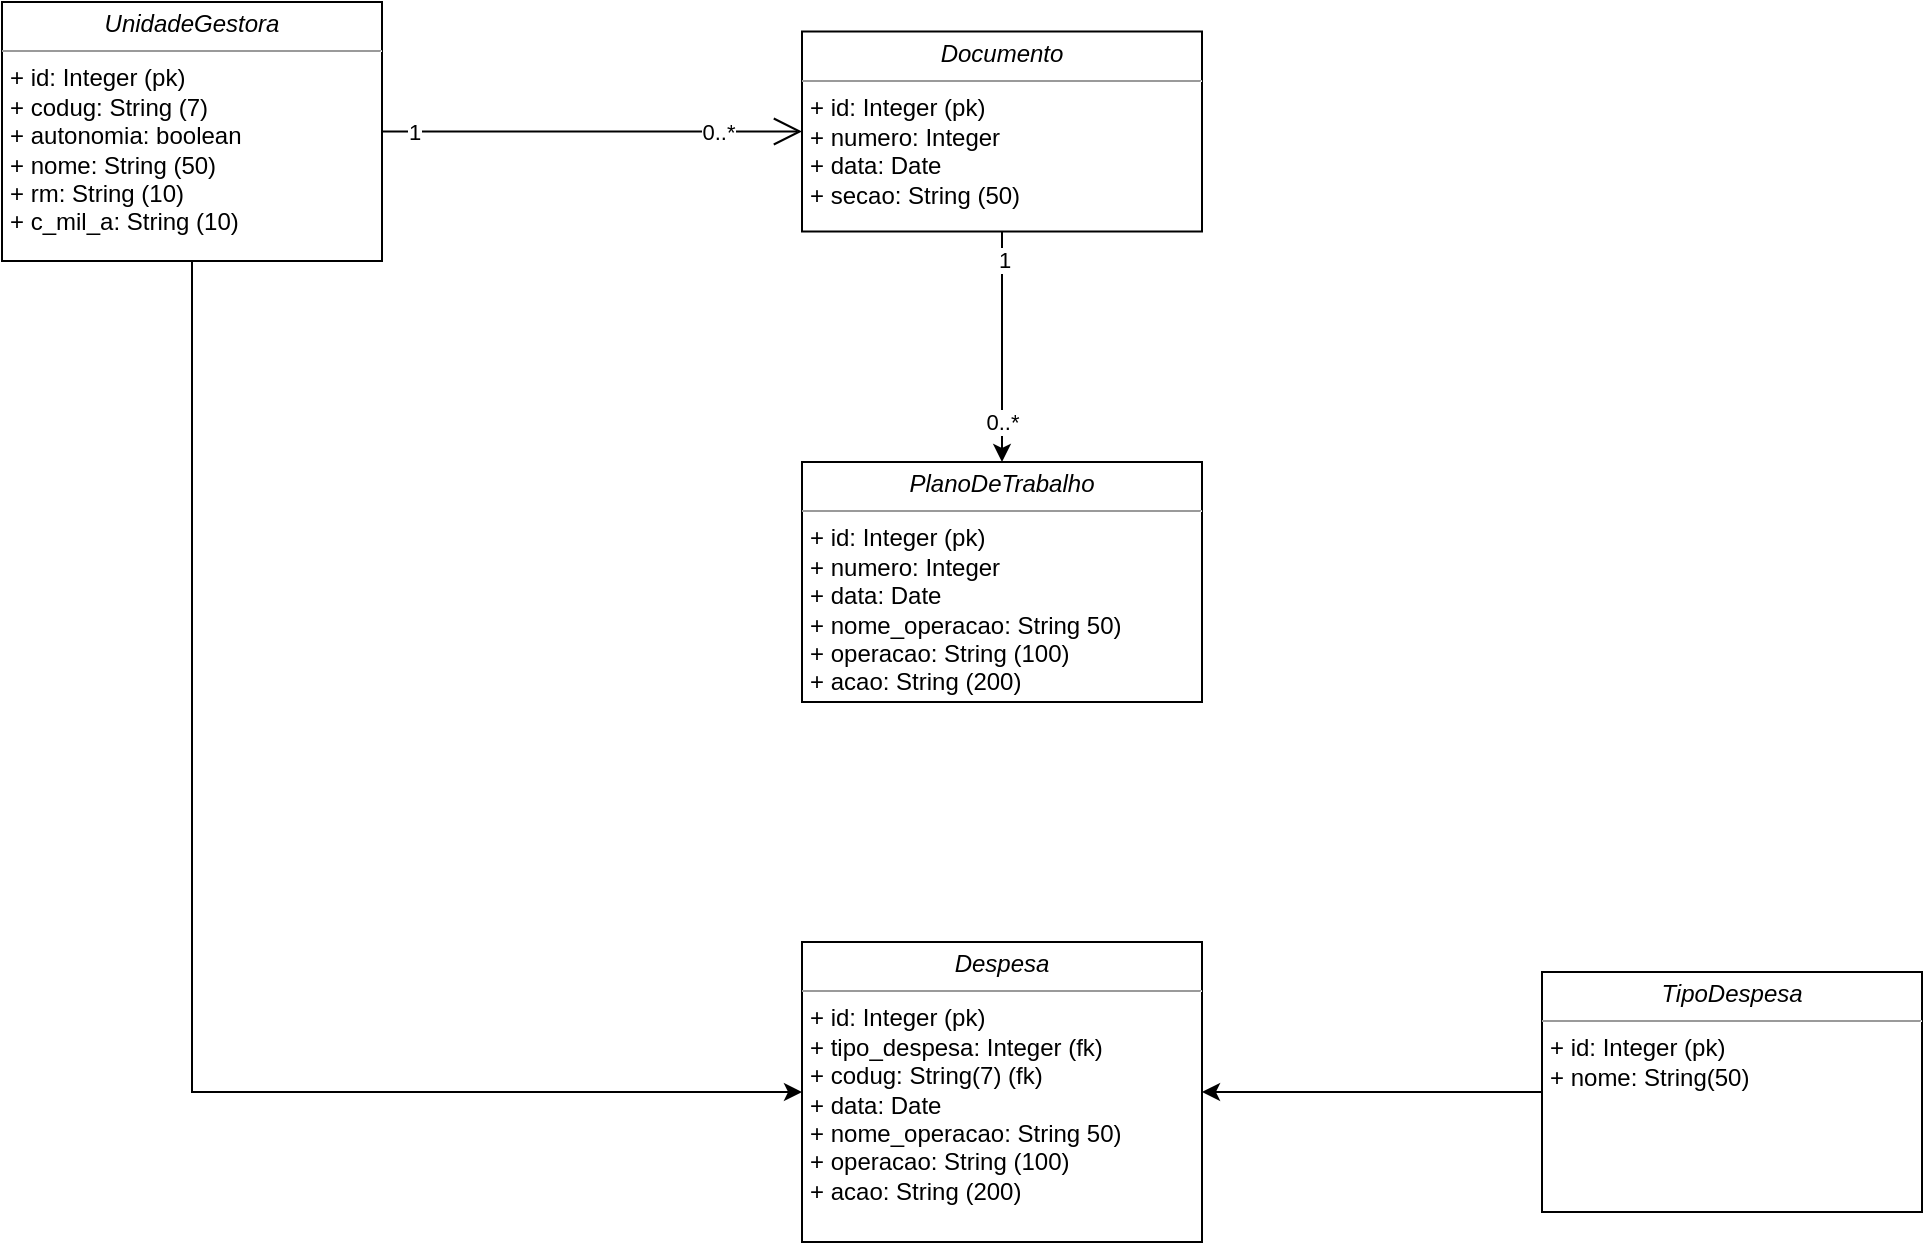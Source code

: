 <mxfile version="20.4.0" type="github">
  <diagram name="Diagrama de Classes" id="c4acf3e9-155e-7222-9cf6-157b1a14988f">
    <mxGraphModel dx="1422" dy="762" grid="1" gridSize="10" guides="1" tooltips="1" connect="1" arrows="1" fold="1" page="1" pageScale="1" pageWidth="1169" pageHeight="827" background="none" math="0" shadow="0">
      <root>
        <mxCell id="0" />
        <mxCell id="1" parent="0" />
        <mxCell id="a-GNcQjXYbUmJu2RaoGT-13" style="edgeStyle=orthogonalEdgeStyle;rounded=0;orthogonalLoop=1;jettySize=auto;html=1;entryX=0;entryY=0.5;entryDx=0;entryDy=0;exitX=0.5;exitY=1;exitDx=0;exitDy=0;" edge="1" parent="1" source="5d2195bd80daf111-18" target="a-GNcQjXYbUmJu2RaoGT-9">
          <mxGeometry relative="1" as="geometry">
            <mxPoint x="135" y="410" as="targetPoint" />
          </mxGeometry>
        </mxCell>
        <mxCell id="5d2195bd80daf111-18" value="&lt;p style=&quot;margin:0px;margin-top:4px;text-align:center;&quot;&gt;&lt;i&gt;UnidadeGestora&lt;/i&gt;&lt;/p&gt;&lt;hr size=&quot;1&quot;&gt;&lt;p style=&quot;margin:0px;margin-left:4px;&quot;&gt;+ id: Integer (pk)&lt;/p&gt;&lt;p style=&quot;margin:0px;margin-left:4px;&quot;&gt;+ codug: String (7)&lt;/p&gt;&lt;p style=&quot;margin:0px;margin-left:4px;&quot;&gt;+ autonomia: boolean&lt;br&gt;+ nome: String (50)&lt;/p&gt;&lt;p style=&quot;margin:0px;margin-left:4px;&quot;&gt;+ rm: String (10)&lt;/p&gt;&lt;p style=&quot;margin:0px;margin-left:4px;&quot;&gt;+ c_mil_a: String (10)&lt;/p&gt;&lt;p style=&quot;margin:0px;margin-left:4px;&quot;&gt;&lt;br&gt;&lt;/p&gt;" style="verticalAlign=top;align=left;overflow=fill;fontSize=12;fontFamily=Helvetica;html=1;rounded=0;shadow=0;comic=0;labelBackgroundColor=none;strokeWidth=1" parent="1" vertex="1">
          <mxGeometry x="40" y="40" width="190" height="129.5" as="geometry" />
        </mxCell>
        <mxCell id="a-GNcQjXYbUmJu2RaoGT-19" value="0..*" style="edgeStyle=orthogonalEdgeStyle;rounded=0;orthogonalLoop=1;jettySize=auto;html=1;entryX=0.5;entryY=0;entryDx=0;entryDy=0;" edge="1" parent="1" source="a-GNcQjXYbUmJu2RaoGT-4" target="a-GNcQjXYbUmJu2RaoGT-8">
          <mxGeometry x="0.653" relative="1" as="geometry">
            <mxPoint as="offset" />
          </mxGeometry>
        </mxCell>
        <mxCell id="a-GNcQjXYbUmJu2RaoGT-20" value="1" style="edgeLabel;html=1;align=center;verticalAlign=middle;resizable=0;points=[];" vertex="1" connectable="0" parent="a-GNcQjXYbUmJu2RaoGT-19">
          <mxGeometry x="-0.77" y="1" relative="1" as="geometry">
            <mxPoint as="offset" />
          </mxGeometry>
        </mxCell>
        <mxCell id="a-GNcQjXYbUmJu2RaoGT-4" value="&lt;p style=&quot;margin:0px;margin-top:4px;text-align:center;&quot;&gt;&lt;i&gt;Documento&lt;/i&gt;&lt;/p&gt;&lt;hr size=&quot;1&quot;&gt;&lt;p style=&quot;margin:0px;margin-left:4px;&quot;&gt;+ id: Integer (pk)&lt;/p&gt;&lt;p style=&quot;margin:0px;margin-left:4px;&quot;&gt;+ numero: Integer&lt;/p&gt;&lt;p style=&quot;margin:0px;margin-left:4px;&quot;&gt;+ data: Date&lt;br&gt;+ secao: String (50)&lt;/p&gt;&lt;p style=&quot;margin:0px;margin-left:4px;&quot;&gt;&lt;br&gt;&lt;/p&gt;" style="verticalAlign=top;align=left;overflow=fill;fontSize=12;fontFamily=Helvetica;html=1;rounded=0;shadow=0;comic=0;labelBackgroundColor=none;strokeWidth=1" vertex="1" parent="1">
          <mxGeometry x="440" y="54.75" width="200" height="100" as="geometry" />
        </mxCell>
        <mxCell id="a-GNcQjXYbUmJu2RaoGT-5" value="" style="endArrow=open;endFill=1;endSize=12;html=1;rounded=0;exitX=1;exitY=0.5;exitDx=0;exitDy=0;entryX=0;entryY=0.5;entryDx=0;entryDy=0;" edge="1" parent="1" source="5d2195bd80daf111-18" target="a-GNcQjXYbUmJu2RaoGT-4">
          <mxGeometry width="160" relative="1" as="geometry">
            <mxPoint x="190" y="280" as="sourcePoint" />
            <mxPoint x="350" y="280" as="targetPoint" />
          </mxGeometry>
        </mxCell>
        <mxCell id="a-GNcQjXYbUmJu2RaoGT-6" value="0..*" style="edgeLabel;html=1;align=center;verticalAlign=middle;resizable=0;points=[];" vertex="1" connectable="0" parent="a-GNcQjXYbUmJu2RaoGT-5">
          <mxGeometry x="0.56" relative="1" as="geometry">
            <mxPoint x="4" as="offset" />
          </mxGeometry>
        </mxCell>
        <mxCell id="a-GNcQjXYbUmJu2RaoGT-7" value="1" style="edgeLabel;html=1;align=center;verticalAlign=middle;resizable=0;points=[];" vertex="1" connectable="0" parent="a-GNcQjXYbUmJu2RaoGT-5">
          <mxGeometry x="-0.85" relative="1" as="geometry">
            <mxPoint as="offset" />
          </mxGeometry>
        </mxCell>
        <mxCell id="a-GNcQjXYbUmJu2RaoGT-8" value="&lt;p style=&quot;margin:0px;margin-top:4px;text-align:center;&quot;&gt;&lt;i&gt;PlanoDeTrabalho&lt;/i&gt;&lt;/p&gt;&lt;hr size=&quot;1&quot;&gt;&lt;p style=&quot;margin:0px;margin-left:4px;&quot;&gt;+ id: Integer (pk)&lt;/p&gt;&lt;p style=&quot;margin:0px;margin-left:4px;&quot;&gt;+ numero: Integer&lt;/p&gt;&lt;p style=&quot;margin:0px;margin-left:4px;&quot;&gt;+ data: Date&lt;br&gt;+ nome_operacao: String 50)&lt;/p&gt;&lt;p style=&quot;margin:0px;margin-left:4px;&quot;&gt;+ operacao: String (100)&lt;/p&gt;&lt;p style=&quot;margin:0px;margin-left:4px;&quot;&gt;+ acao: String (200)&lt;/p&gt;&lt;p style=&quot;margin:0px;margin-left:4px;&quot;&gt;&lt;br&gt;&lt;/p&gt;" style="verticalAlign=top;align=left;overflow=fill;fontSize=12;fontFamily=Helvetica;html=1;rounded=0;shadow=0;comic=0;labelBackgroundColor=none;strokeWidth=1" vertex="1" parent="1">
          <mxGeometry x="440" y="270" width="200" height="120" as="geometry" />
        </mxCell>
        <mxCell id="a-GNcQjXYbUmJu2RaoGT-9" value="&lt;p style=&quot;margin:0px;margin-top:4px;text-align:center;&quot;&gt;&lt;i&gt;Despesa&lt;/i&gt;&lt;/p&gt;&lt;hr size=&quot;1&quot;&gt;&lt;p style=&quot;margin:0px;margin-left:4px;&quot;&gt;+ id: Integer (pk)&lt;/p&gt;&lt;p style=&quot;margin:0px;margin-left:4px;&quot;&gt;+ tipo_despesa: Integer (fk)&lt;/p&gt;&lt;p style=&quot;margin:0px;margin-left:4px;&quot;&gt;+ codug: String(7) (fk)&lt;/p&gt;&lt;p style=&quot;margin:0px;margin-left:4px;&quot;&gt;+ data: Date&lt;br&gt;+ nome_operacao: String 50)&lt;/p&gt;&lt;p style=&quot;margin:0px;margin-left:4px;&quot;&gt;+ operacao: String (100)&lt;/p&gt;&lt;p style=&quot;margin:0px;margin-left:4px;&quot;&gt;+ acao: String (200)&lt;/p&gt;&lt;p style=&quot;margin:0px;margin-left:4px;&quot;&gt;&lt;br&gt;&lt;/p&gt;" style="verticalAlign=top;align=left;overflow=fill;fontSize=12;fontFamily=Helvetica;html=1;rounded=0;shadow=0;comic=0;labelBackgroundColor=none;strokeWidth=1" vertex="1" parent="1">
          <mxGeometry x="440" y="510" width="200" height="150" as="geometry" />
        </mxCell>
        <mxCell id="a-GNcQjXYbUmJu2RaoGT-11" style="edgeStyle=orthogonalEdgeStyle;rounded=0;orthogonalLoop=1;jettySize=auto;html=1;entryX=1;entryY=0.5;entryDx=0;entryDy=0;" edge="1" parent="1" source="a-GNcQjXYbUmJu2RaoGT-10" target="a-GNcQjXYbUmJu2RaoGT-9">
          <mxGeometry relative="1" as="geometry" />
        </mxCell>
        <mxCell id="a-GNcQjXYbUmJu2RaoGT-10" value="&lt;p style=&quot;margin:0px;margin-top:4px;text-align:center;&quot;&gt;&lt;i&gt;TipoDespesa&lt;/i&gt;&lt;/p&gt;&lt;hr size=&quot;1&quot;&gt;&lt;p style=&quot;margin:0px;margin-left:4px;&quot;&gt;+ id: Integer (pk)&lt;/p&gt;&lt;p style=&quot;margin:0px;margin-left:4px;&quot;&gt;+ nome: String(50)&lt;/p&gt;&lt;p style=&quot;margin:0px;margin-left:4px;&quot;&gt;&lt;br&gt;&lt;/p&gt;" style="verticalAlign=top;align=left;overflow=fill;fontSize=12;fontFamily=Helvetica;html=1;rounded=0;shadow=0;comic=0;labelBackgroundColor=none;strokeWidth=1" vertex="1" parent="1">
          <mxGeometry x="810" y="525" width="190" height="120" as="geometry" />
        </mxCell>
      </root>
    </mxGraphModel>
  </diagram>
</mxfile>
